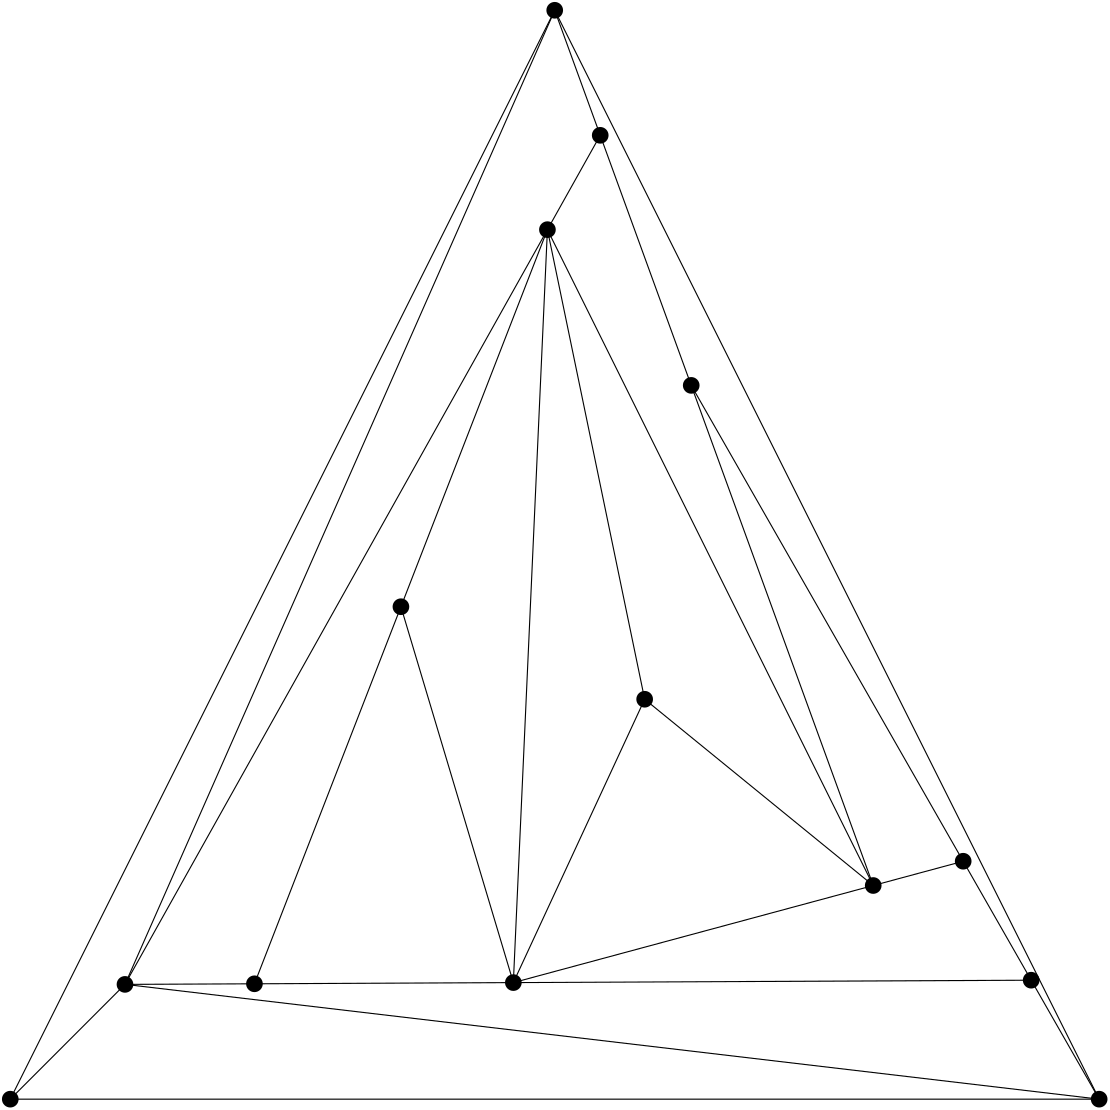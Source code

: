 <?xml version="1.0"?>
			<!DOCTYPE ipe SYSTEM "ipe.dtd">
			<ipe version="70005" creator="Ipe 7.1.4">
			<info created="D:20150825115823" modified="D:20150825115852"/>
					<ipestyle name="basic">
		<symbol name="arrow/arc(spx)">
		<path stroke="sym-stroke" fill="sym-stroke" pen="sym-pen">
		0 0 m
		-1 0.333 l
		-1 -0.333 l
		h
		</path>
		</symbol>
		<symbol name="arrow/farc(spx)">
		<path stroke="sym-stroke" fill="white" pen="sym-pen">
		0 0 m
		-1 0.333 l
		-1 -0.333 l
		h
		</path>
		</symbol>
		<symbol name="mark/circle(sx)" transformations="translations">
		<path fill="sym-stroke">
		0.6 0 0 0.6 0 0 e
		0.4 0 0 0.4 0 0 e
		</path>
		</symbol>
		<symbol name="mark/disk(sx)" transformations="translations">
		<path fill="sym-stroke">
		0.6 0 0 0.6 0 0 e
		</path>
		</symbol>
		<symbol name="mark/fdisk(sfx)" transformations="translations">
		<group>
		<path fill="sym-fill">
		0.5 0 0 0.5 0 0 e
		</path>
		<path fill="sym-stroke" fillrule="eofill">
		0.6 0 0 0.6 0 0 e
		0.4 0 0 0.4 0 0 e
		</path>
		</group>
		</symbol>
		<symbol name="mark/box(sx)" transformations="translations">
		<path fill="sym-stroke" fillrule="eofill">
		-0.6 -0.6 m
		0.6 -0.6 l
		0.6 0.6 l
		-0.6 0.6 l
		h
		-0.4 -0.4 m
		0.4 -0.4 l
		0.4 0.4 l
		-0.4 0.4 l
		h
		</path>
		</symbol>
		<symbol name="mark/square(sx)" transformations="translations">
		<path fill="sym-stroke">
		-0.6 -0.6 m
		0.6 -0.6 l
		0.6 0.6 l
		-0.6 0.6 l
		h
		</path>
		</symbol>
		<symbol name="mark/fsquare(sfx)" transformations="translations">
		<group>
		<path fill="sym-fill">
		-0.5 -0.5 m
		0.5 -0.5 l
		0.5 0.5 l
		-0.5 0.5 l
		h
		</path>
		<path fill="sym-stroke" fillrule="eofill">
		-0.6 -0.6 m
		0.6 -0.6 l
		0.6 0.6 l
		-0.6 0.6 l
		h
		-0.4 -0.4 m
		0.4 -0.4 l
		0.4 0.4 l
		-0.4 0.4 l
		h
		</path>
		</group>
		</symbol>
		<symbol name="mark/cross(sx)" transformations="translations">
		<group>
		<path fill="sym-stroke">
		-0.43 -0.57 m
		0.57 0.43 l
		0.43 0.57 l
		-0.57 -0.43 l
		h
		</path>
		<path fill="sym-stroke">
		-0.43 0.57 m
		0.57 -0.43 l
		0.43 -0.57 l
		-0.57 0.43 l
		h
		</path>
		</group>
		</symbol>
		<symbol name="arrow/fnormal(spx)">
		<path stroke="sym-stroke" fill="white" pen="sym-pen">
		0 0 m
		-1 0.333 l
		-1 -0.333 l
		h
		</path>
		</symbol>
		<symbol name="arrow/pointed(spx)">
		<path stroke="sym-stroke" fill="sym-stroke" pen="sym-pen">
		0 0 m
		-1 0.333 l
		-0.8 0 l
		-1 -0.333 l
		h
		</path>
		</symbol>
		<symbol name="arrow/fpointed(spx)">
		<path stroke="sym-stroke" fill="white" pen="sym-pen">
		0 0 m
		-1 0.333 l
		-0.8 0 l
		-1 -0.333 l
		h
		</path>
		</symbol>
		<symbol name="arrow/linear(spx)">
		<path stroke="sym-stroke" pen="sym-pen">
		-1 0.333 m
		0 0 l
		-1 -0.333 l
		</path>
		</symbol>
		<symbol name="arrow/fdouble(spx)">
		<path stroke="sym-stroke" fill="white" pen="sym-pen">
		0 0 m
		-1 0.333 l
		-1 -0.333 l
		h
		-1 0 m
		-2 0.333 l
		-2 -0.333 l
		h
		</path>
		</symbol>
		<symbol name="arrow/double(spx)">
		<path stroke="sym-stroke" fill="sym-stroke" pen="sym-pen">
		0 0 m
		-1 0.333 l
		-1 -0.333 l
		h
		-1 0 m
		-2 0.333 l
		-2 -0.333 l
		h
		</path>
		</symbol>
		<pen name="heavier" value="0.8"/>
		<pen name="fat" value="1.2"/>
		<pen name="ultrafat" value="2"/>
		<symbolsize name="large" value="5"/>
		<symbolsize name="small" value="2"/>
		<symbolsize name="tiny" value="1.1"/>
		<arrowsize name="large" value="10"/>
		<arrowsize name="small" value="5"/>
		<arrowsize name="tiny" value="3"/>
		<color name="red" value="1 0 0"/>
		<color name="green" value="0 1 0"/>
		<color name="blue" value="0 0 1"/>
		<color name="yellow" value="1 1 0"/>
		<color name="orange" value="1 0.647 0"/>
		<color name="gold" value="1 0.843 0"/>
		<color name="purple" value="0.627 0.125 0.941"/>
		<color name="gray" value="0.745"/>
		<color name="brown" value="0.647 0.165 0.165"/>
		<color name="navy" value="0 0 0.502"/>
		<color name="pink" value="1 0.753 0.796"/>
		<color name="seagreen" value="0.18 0.545 0.341"/>
		<color name="turquoise" value="0.251 0.878 0.816"/>
		<color name="violet" value="0.933 0.51 0.933"/>
		<color name="darkblue" value="0 0 0.545"/>
		<color name="darkcyan" value="0 0.545 0.545"/>
		<color name="darkgray" value="0.663"/>
		<color name="darkgreen" value="0 0.392 0"/>
		<color name="darkmagenta" value="0.545 0 0.545"/>
		<color name="darkorange" value="1 0.549 0"/>
		<color name="darkred" value="0.545 0 0"/>
		<color name="lightblue" value="0.678 0.847 0.902"/>
		<color name="lightcyan" value="0.878 1 1"/>
		<color name="lightgray" value="0.827"/>
		<color name="lightgreen" value="0.565 0.933 0.565"/>
		<color name="lightyellow" value="1 1 0.878"/>
		<dashstyle name="dashed" value="[4] 0"/>
		<dashstyle name="dotted" value="[1 3] 0"/>
		<dashstyle name="dash dotted" value="[4 2 1 2] 0"/>
		<dashstyle name="dash dot dotted" value="[4 2 1 2 1 2] 0"/>
		<textsize name="large" value="\large"/>
		<textsize name="Large" value="\Large"/>
		<textsize name="LARGE" value="\LARGE"/>
		<textsize name="huge" value="\huge"/>
		<textsize name="Huge" value="\Huge"/>
		<textsize name="small" value="\small"/>
		<textsize name="footnote" value="\footnotesize"/>
		<textsize name="tiny" value="\tiny"/>
		<textstyle name="center" begin="\begin{center}" end="\end{center}"/>
		<textstyle name="itemize" begin="\begin{itemize}" end="\end{itemize}"/>
		<textstyle name="item" begin="\begin{itemize}\item{}" end="\end{itemize}"/>
		<gridsize name="4 pts" value="4"/>
		<gridsize name="8 pts (~3 mm)" value="8"/>
		<gridsize name="16 pts (~6 mm)" value="16"/>
		<gridsize name="32 pts (~12 mm)" value="32"/>
		<gridsize name="10 pts (~3.5 mm)" value="10"/>
		<gridsize name="20 pts (~7 mm)" value="20"/>
		<gridsize name="14 pts (~5 mm)" value="14"/>
		<gridsize name="28 pts (~10 mm)" value="28"/>
		<gridsize name="56 pts (~20 mm)" value="56"/>
		<anglesize name="90 deg" value="90"/>
		<anglesize name="60 deg" value="60"/>
		<anglesize name="45 deg" value="45"/>
		<anglesize name="30 deg" value="30"/>
		<anglesize name="22.5 deg" value="22.5"/>
		<tiling name="falling" angle="-60" step="4" width="1"/>
		<tiling name="rising" angle="30" step="4" width="1"/>
		</ipestyle>
<page>
			<layer name="alpha"/>
			<layer name="beta"/>
			<view layers="alpha beta" active="alpha"/>
<path layer="beta" stroke="black">
410.658537047947 176.916933716041 m
293.370322359215 413.024898474971 l
</path>
<path layer="beta" stroke="black">
410.658537047947 176.916933716041 m
443.046457761566 185.654800114535 l
</path>
<path layer="beta" stroke="black">
410.658537047947 176.916933716041 m
345.139373020554 356.964400164018 l
</path>
<path layer="beta" stroke="black">
410.658537047947 176.916933716041 m
281.106854193520 141.965468122079 l
</path>
<path layer="beta" stroke="black">
410.658537047947 176.916933716041 m
328.378571200228 243.969100104368 l
</path>
<path layer="beta" stroke="black">
293.370322359215 413.024898474971 m
312.379791006857 446.988133388007 l
</path>
<path layer="beta" stroke="black">
293.370322359215 413.024898474971 m
281.106854193520 141.965468122079 l
</path>
<path layer="beta" stroke="black">
293.370322359215 413.024898474971 m
141.294573178074 141.319019170688 l
</path>
<path layer="beta" stroke="black">
293.370322359215 413.024898474971 m
240.634494604552 277.279700314727 l
</path>
<path layer="beta" stroke="black">
293.370322359215 413.024898474971 m
328.378571200228 243.969100104368 l
</path>
<path layer="beta" stroke="black">
443.046457761566 185.654800114535 m
345.139373020554 356.964400164018 l
</path>
<path layer="beta" stroke="black">
443.046457761566 185.654800114535 m
467.523228880782 142.827400057268 l
</path>
<path layer="beta" stroke="black">
345.139373020554 356.964400164018 m
312.379791006857 446.988133388007 l
</path>
<path layer="beta" stroke="black">
467.523228880782 142.827400057268 m
281.106854193520 141.965468122079 l
</path>
<path layer="beta" stroke="black">
467.523228880782 142.827400057268 m
492.000000000000 100.000000000000 l
</path>
<path layer="beta" stroke="black">
312.379791006857 446.988133388007 m
296.000000000009 492.000000000000 l
</path>
<path layer="beta" stroke="black">
281.106854193520 141.965468122079 m
240.634494604552 277.279700314727 l
</path>
<path layer="beta" stroke="black">
281.106854193520 141.965468122079 m
187.898666849889 141.534502154485 l
</path>
<path layer="beta" stroke="black">
281.106854193520 141.965468122079 m
328.378571200228 243.969100104368 l
</path>
<path layer="beta" stroke="black">
141.294573178074 141.319019170688 m
296.000000000009 492.000000000000 l
</path>
<path layer="beta" stroke="black">
141.294573178074 141.319019170688 m
187.898666849889 141.534502154485 l
</path>
<path layer="beta" stroke="black">
141.294573178074 141.319019170688 m
492.000000000000 100.000000000000 l
</path>
<path layer="beta" stroke="black">
141.294573178074 141.319019170688 m
100.000000000000 100.000000000000 l
</path>
<path layer="beta" stroke="black">
296.000000000009 492.000000000000 m
492.000000000000 100.000000000000 l
</path>
<path layer="beta" stroke="black">
296.000000000009 492.000000000000 m
100.000000000000 100.000000000000 l
</path>
<path layer="beta" stroke="black">
240.634494604552 277.279700314727 m
187.898666849889 141.534502154485 l
</path>
<path layer="beta" stroke="black">
492.000000000000 100.000000000000 m
100.000000000000 100.000000000000 l
</path>
<use layer="alpha" name="mark/disk(sx)" pos="410.658537047947 176.916933716041" size="large" stroke="black"/>
<use layer="alpha" name="mark/disk(sx)" pos="293.370322359215 413.024898474971" size="large" stroke="black"/>
<use layer="alpha" name="mark/disk(sx)" pos="443.046457761566 185.654800114535" size="large" stroke="black"/>
<use layer="alpha" name="mark/disk(sx)" pos="345.139373020554 356.964400164018" size="large" stroke="black"/>
<use layer="alpha" name="mark/disk(sx)" pos="467.523228880782 142.827400057268" size="large" stroke="black"/>
<use layer="alpha" name="mark/disk(sx)" pos="312.379791006857 446.988133388007" size="large" stroke="black"/>
<use layer="alpha" name="mark/disk(sx)" pos="281.106854193520 141.965468122079" size="large" stroke="black"/>
<use layer="alpha" name="mark/disk(sx)" pos="141.294573178074 141.319019170688" size="large" stroke="black"/>
<use layer="alpha" name="mark/disk(sx)" pos="296.000000000009 492.000000000000" size="large" stroke="black"/>
<use layer="alpha" name="mark/disk(sx)" pos="240.634494604552 277.279700314727" size="large" stroke="black"/>
<use layer="alpha" name="mark/disk(sx)" pos="187.898666849889 141.534502154485" size="large" stroke="black"/>
<use layer="alpha" name="mark/disk(sx)" pos="328.378571200228 243.969100104368" size="large" stroke="black"/>
<use layer="alpha" name="mark/disk(sx)" pos="492.000000000000 100.000000000000" size="large" stroke="black"/>
<use layer="alpha" name="mark/disk(sx)" pos="100.000000000000 100.000000000000" size="large" stroke="black"/>
</page>
</ipe>